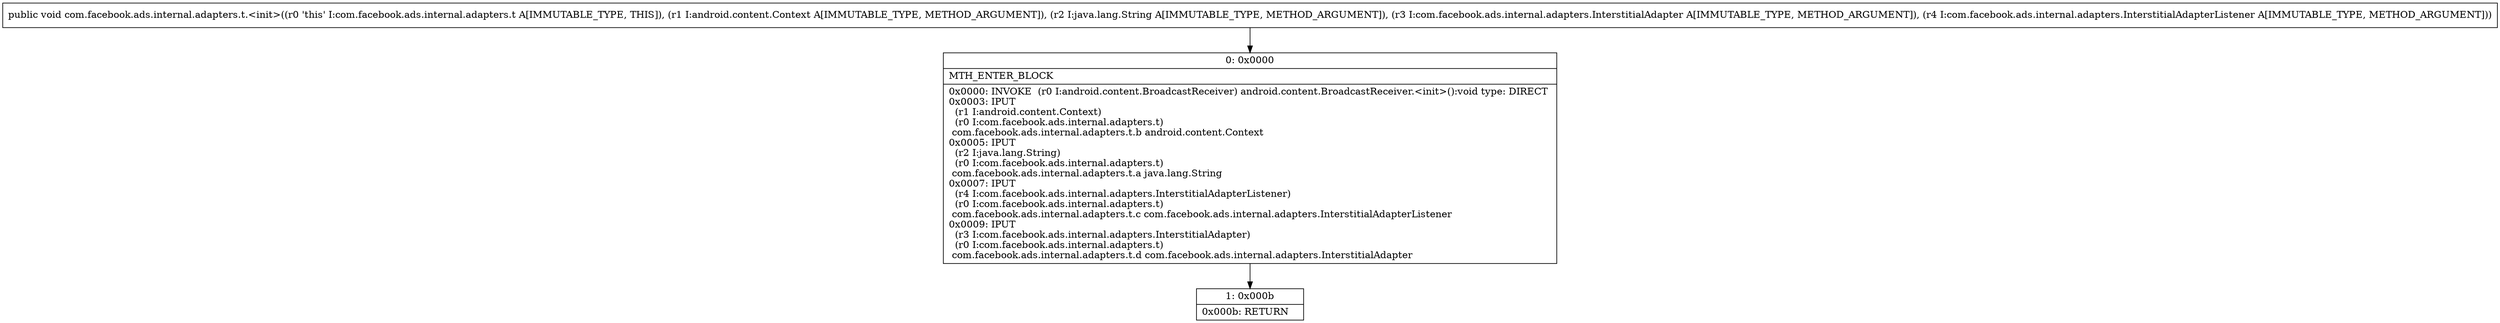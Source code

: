 digraph "CFG forcom.facebook.ads.internal.adapters.t.\<init\>(Landroid\/content\/Context;Ljava\/lang\/String;Lcom\/facebook\/ads\/internal\/adapters\/InterstitialAdapter;Lcom\/facebook\/ads\/internal\/adapters\/InterstitialAdapterListener;)V" {
Node_0 [shape=record,label="{0\:\ 0x0000|MTH_ENTER_BLOCK\l|0x0000: INVOKE  (r0 I:android.content.BroadcastReceiver) android.content.BroadcastReceiver.\<init\>():void type: DIRECT \l0x0003: IPUT  \l  (r1 I:android.content.Context)\l  (r0 I:com.facebook.ads.internal.adapters.t)\l com.facebook.ads.internal.adapters.t.b android.content.Context \l0x0005: IPUT  \l  (r2 I:java.lang.String)\l  (r0 I:com.facebook.ads.internal.adapters.t)\l com.facebook.ads.internal.adapters.t.a java.lang.String \l0x0007: IPUT  \l  (r4 I:com.facebook.ads.internal.adapters.InterstitialAdapterListener)\l  (r0 I:com.facebook.ads.internal.adapters.t)\l com.facebook.ads.internal.adapters.t.c com.facebook.ads.internal.adapters.InterstitialAdapterListener \l0x0009: IPUT  \l  (r3 I:com.facebook.ads.internal.adapters.InterstitialAdapter)\l  (r0 I:com.facebook.ads.internal.adapters.t)\l com.facebook.ads.internal.adapters.t.d com.facebook.ads.internal.adapters.InterstitialAdapter \l}"];
Node_1 [shape=record,label="{1\:\ 0x000b|0x000b: RETURN   \l}"];
MethodNode[shape=record,label="{public void com.facebook.ads.internal.adapters.t.\<init\>((r0 'this' I:com.facebook.ads.internal.adapters.t A[IMMUTABLE_TYPE, THIS]), (r1 I:android.content.Context A[IMMUTABLE_TYPE, METHOD_ARGUMENT]), (r2 I:java.lang.String A[IMMUTABLE_TYPE, METHOD_ARGUMENT]), (r3 I:com.facebook.ads.internal.adapters.InterstitialAdapter A[IMMUTABLE_TYPE, METHOD_ARGUMENT]), (r4 I:com.facebook.ads.internal.adapters.InterstitialAdapterListener A[IMMUTABLE_TYPE, METHOD_ARGUMENT])) }"];
MethodNode -> Node_0;
Node_0 -> Node_1;
}

